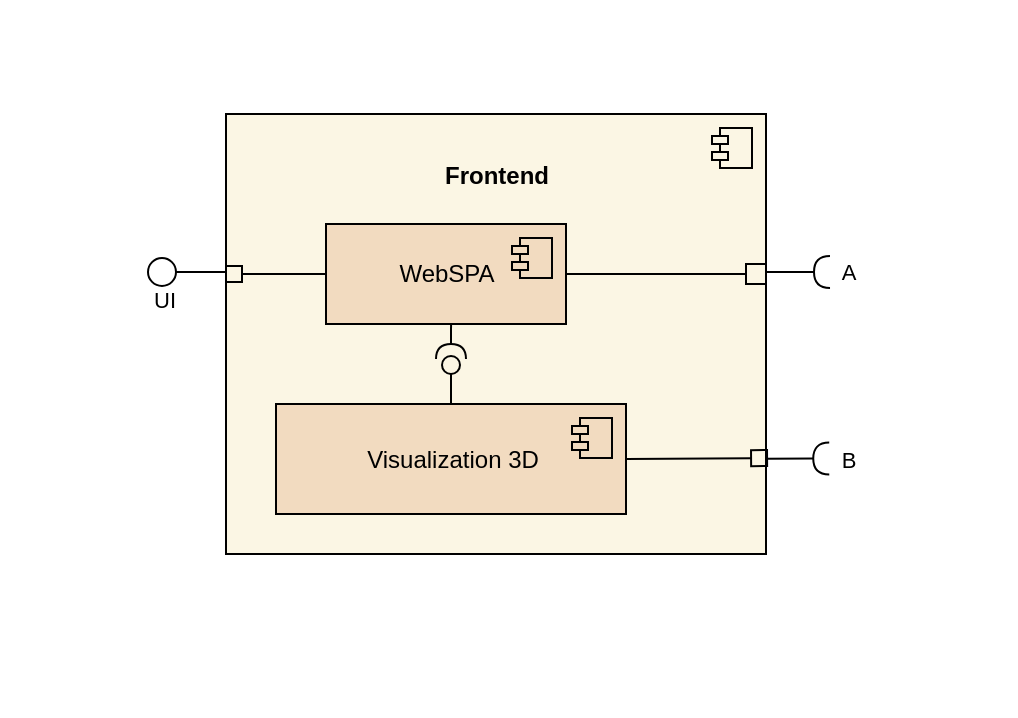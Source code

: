 <mxfile>
    <diagram id="2KhIsbDiPvBkP_OM17Oy" name="Page-1">
        <mxGraphModel dx="2487" dy="2793" grid="0" gridSize="4" guides="1" tooltips="1" connect="1" arrows="1" fold="1" page="1" pageScale="1" pageWidth="850" pageHeight="1100" background="#FFFFFF" math="0" shadow="0">
            <root>
                <mxCell id="0"/>
                <mxCell id="1" parent="0"/>
                <mxCell id="45" style="edgeStyle=none;html=1;strokeColor=#000000;fontColor=#000000;endArrow=circle;endFill=0;" parent="1" edge="1">
                    <mxGeometry relative="1" as="geometry">
                        <mxPoint x="320" y="264" as="targetPoint"/>
                        <mxPoint x="360" y="264" as="sourcePoint"/>
                    </mxGeometry>
                </mxCell>
                <mxCell id="46" value="UI" style="edgeLabel;html=1;align=center;verticalAlign=middle;resizable=0;points=[];fontColor=#000000;labelBackgroundColor=none;" parent="45" vertex="1" connectable="0">
                    <mxGeometry x="0.414" y="-5" relative="1" as="geometry">
                        <mxPoint x="-3" y="19" as="offset"/>
                    </mxGeometry>
                </mxCell>
                <mxCell id="51" style="edgeStyle=none;html=1;strokeColor=#000000;fontColor=#000000;endArrow=halfCircle;endFill=0;exitX=1.038;exitY=0.404;exitDx=0;exitDy=0;exitPerimeter=0;" parent="1" source="79" edge="1">
                    <mxGeometry relative="1" as="geometry">
                        <mxPoint x="662" y="264" as="targetPoint"/>
                        <mxPoint x="632" y="304" as="sourcePoint"/>
                    </mxGeometry>
                </mxCell>
                <mxCell id="52" value="A" style="edgeLabel;html=1;align=center;verticalAlign=middle;resizable=0;points=[];fontColor=#000000;labelBackgroundColor=none;" parent="51" vertex="1" connectable="0">
                    <mxGeometry x="0.866" y="7" relative="1" as="geometry">
                        <mxPoint x="11" y="7" as="offset"/>
                    </mxGeometry>
                </mxCell>
                <mxCell id="81" style="edgeStyle=none;html=1;exitX=0.5;exitY=1;exitDx=0;exitDy=0;entryX=0.5;entryY=1;entryDx=0;entryDy=0;strokeColor=#000000;endArrow=box;endFill=0;" parent="1" source="2" target="20" edge="1">
                    <mxGeometry relative="1" as="geometry"/>
                </mxCell>
                <mxCell id="2" value="&lt;br&gt;&lt;b&gt;Frontend&lt;br&gt;&lt;br&gt;&lt;br&gt;&lt;br&gt;&lt;br&gt;&lt;br&gt;&lt;br&gt;&lt;br&gt;&lt;br&gt;&lt;br&gt;&lt;br&gt;&lt;br&gt;&lt;br&gt;&lt;/b&gt;" style="html=1;dropTarget=0;fillColor=#fbf6e4;strokeColor=#000000;fontColor=#000000;" parent="1" vertex="1">
                    <mxGeometry x="360" y="185" width="270" height="220" as="geometry"/>
                </mxCell>
                <mxCell id="3" value="" style="shape=module;jettyWidth=8;jettyHeight=4;fillColor=#fbf6e4;strokeColor=#000000;" parent="2" vertex="1">
                    <mxGeometry x="1" width="20" height="20" relative="1" as="geometry">
                        <mxPoint x="-27" y="7" as="offset"/>
                    </mxGeometry>
                </mxCell>
                <mxCell id="86" style="edgeStyle=none;html=1;exitX=0;exitY=0.5;exitDx=0;exitDy=0;strokeColor=#000000;endArrow=box;endFill=0;" parent="1" source="23" edge="1">
                    <mxGeometry relative="1" as="geometry">
                        <mxPoint x="360" y="265" as="targetPoint"/>
                    </mxGeometry>
                </mxCell>
                <mxCell id="91" style="edgeStyle=none;html=1;exitX=1;exitY=0.5;exitDx=0;exitDy=0;endArrow=box;endFill=0;strokeColor=#000000;entryX=1.002;entryY=0.782;entryDx=0;entryDy=0;entryPerimeter=0;" edge="1" parent="1" source="20" target="2">
                    <mxGeometry relative="1" as="geometry">
                        <mxPoint x="631" y="358" as="targetPoint"/>
                    </mxGeometry>
                </mxCell>
                <mxCell id="20" value="Visualization 3D" style="html=1;dropTarget=0;fillColor=#f2dbc0;strokeColor=#000000;fontColor=#000000;" parent="1" vertex="1">
                    <mxGeometry x="385" y="330" width="175" height="55" as="geometry"/>
                </mxCell>
                <mxCell id="21" value="" style="shape=module;jettyWidth=8;jettyHeight=4;fillColor=#f2dbc0;strokeColor=#000000;" parent="20" vertex="1">
                    <mxGeometry x="1" width="20" height="20" relative="1" as="geometry">
                        <mxPoint x="-27" y="7" as="offset"/>
                    </mxGeometry>
                </mxCell>
                <mxCell id="84" style="edgeStyle=none;html=1;exitX=1;exitY=0.5;exitDx=0;exitDy=0;entryX=0;entryY=0.5;entryDx=0;entryDy=0;strokeColor=#000000;endArrow=none;endFill=0;" parent="1" source="23" target="79" edge="1">
                    <mxGeometry relative="1" as="geometry">
                        <Array as="points"/>
                    </mxGeometry>
                </mxCell>
                <mxCell id="23" value="WebSPA" style="html=1;dropTarget=0;fillColor=#f2dbc0;strokeColor=#000000;fontColor=#000000;" parent="1" vertex="1">
                    <mxGeometry x="410" y="240" width="120" height="50" as="geometry"/>
                </mxCell>
                <mxCell id="24" value="" style="shape=module;jettyWidth=8;jettyHeight=4;fillColor=#f2dbc0;strokeColor=#000000;" parent="23" vertex="1">
                    <mxGeometry x="1" width="20" height="20" relative="1" as="geometry">
                        <mxPoint x="-27" y="7" as="offset"/>
                    </mxGeometry>
                </mxCell>
                <mxCell id="65" style="edgeStyle=none;html=1;exitX=1;exitY=0.5;exitDx=0;exitDy=0;exitPerimeter=0;strokeColor=#000000;endArrow=none;endFill=0;entryX=0.521;entryY=0.998;entryDx=0;entryDy=0;entryPerimeter=0;" parent="1" source="63" target="23" edge="1">
                    <mxGeometry relative="1" as="geometry"/>
                </mxCell>
                <mxCell id="88" style="edgeStyle=none;html=1;exitX=0;exitY=0.5;exitDx=0;exitDy=0;exitPerimeter=0;entryX=0.5;entryY=0;entryDx=0;entryDy=0;strokeColor=#000000;endArrow=none;endFill=0;" parent="1" source="63" target="20" edge="1">
                    <mxGeometry relative="1" as="geometry"/>
                </mxCell>
                <mxCell id="63" value="" style="shape=providedRequiredInterface;html=1;verticalLabelPosition=bottom;sketch=0;fillColor=none;strokeColor=#000000;direction=north;" parent="1" vertex="1">
                    <mxGeometry x="465" y="300" width="15" height="15" as="geometry"/>
                </mxCell>
                <mxCell id="79" value="" style="fontStyle=0;labelPosition=right;verticalLabelPosition=middle;align=left;verticalAlign=middle;spacingLeft=2;strokeColor=#000000;fillColor=none;" parent="1" vertex="1">
                    <mxGeometry x="620" y="260" width="10" height="10" as="geometry"/>
                </mxCell>
                <mxCell id="92" style="edgeStyle=none;html=1;strokeColor=#000000;fontColor=#000000;endArrow=halfCircle;endFill=0;exitX=1.038;exitY=0.404;exitDx=0;exitDy=0;exitPerimeter=0;" edge="1" parent="1">
                    <mxGeometry relative="1" as="geometry">
                        <mxPoint x="661.62" y="357.3" as="targetPoint"/>
                        <mxPoint x="630" y="357.34" as="sourcePoint"/>
                    </mxGeometry>
                </mxCell>
                <mxCell id="93" value="B" style="edgeLabel;html=1;align=center;verticalAlign=middle;resizable=0;points=[];fontColor=#000000;labelBackgroundColor=none;" vertex="1" connectable="0" parent="92">
                    <mxGeometry x="0.866" y="7" relative="1" as="geometry">
                        <mxPoint x="11" y="7" as="offset"/>
                    </mxGeometry>
                </mxCell>
                <mxCell id="97" value="" style="whiteSpace=wrap;html=1;labelBackgroundColor=none;labelBorderColor=default;strokeColor=none;fontColor=#000000;fillColor=none;" vertex="1" parent="1">
                    <mxGeometry x="247" y="128" width="508" height="358" as="geometry"/>
                </mxCell>
            </root>
        </mxGraphModel>
    </diagram>
</mxfile>